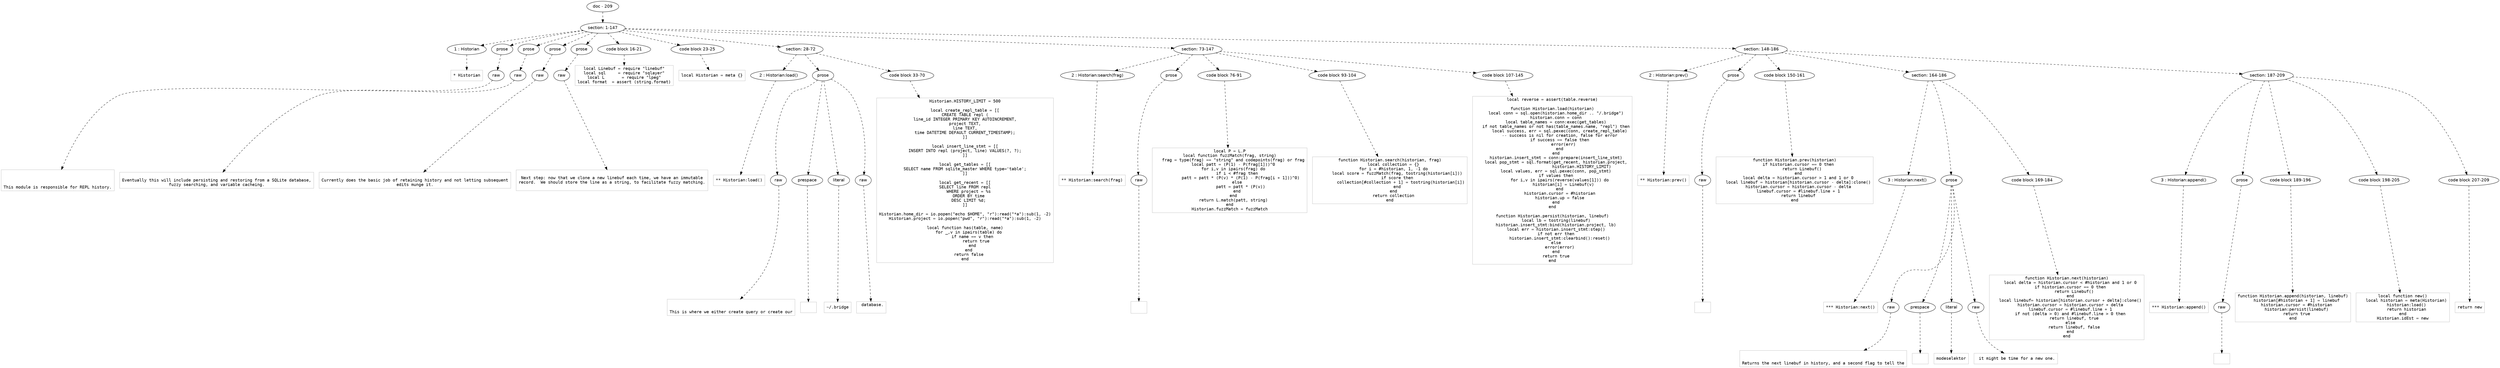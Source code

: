 digraph lpegNode {

node [fontname=Helvetica]
edge [style=dashed]

doc_0 [label="doc - 209"]


doc_0 -> { section_1}
{rank=same; section_1}

section_1 [label="section: 1-147"]


// END RANK doc_0

section_1 -> { header_2 prose_3 prose_4 prose_5 prose_6 codeblock_7 codeblock_8 section_9 section_10 section_11}
{rank=same; header_2 prose_3 prose_4 prose_5 prose_6 codeblock_7 codeblock_8 section_9 section_10 section_11}

header_2 [label="1 : Historian"]

prose_3 [label="prose"]

prose_4 [label="prose"]

prose_5 [label="prose"]

prose_6 [label="prose"]

codeblock_7 [label="code block 16-21"]

codeblock_8 [label="code block 23-25"]

section_9 [label="section: 28-72"]

section_10 [label="section: 73-147"]

section_11 [label="section: 148-186"]


// END RANK section_1

header_2 -> leaf_12
leaf_12  [color=Gray,shape=rectangle,fontname=Inconsolata,label="* Historian"]
// END RANK header_2

prose_3 -> { raw_13}
{rank=same; raw_13}

raw_13 [label="raw"]


// END RANK prose_3

raw_13 -> leaf_14
leaf_14  [color=Gray,shape=rectangle,fontname=Inconsolata,label="


This module is responsible for REPL history.
"]
// END RANK raw_13

prose_4 -> { raw_15}
{rank=same; raw_15}

raw_15 [label="raw"]


// END RANK prose_4

raw_15 -> leaf_16
leaf_16  [color=Gray,shape=rectangle,fontname=Inconsolata,label="
Eventually this will include persisting and restoring from a SQLite database,
fuzzy searching, and variable cacheing.
"]
// END RANK raw_15

prose_5 -> { raw_17}
{rank=same; raw_17}

raw_17 [label="raw"]


// END RANK prose_5

raw_17 -> leaf_18
leaf_18  [color=Gray,shape=rectangle,fontname=Inconsolata,label="
Currently does the basic job of retaining history and not letting subsequent
edits munge it.
"]
// END RANK raw_17

prose_6 -> { raw_19}
{rank=same; raw_19}

raw_19 [label="raw"]


// END RANK prose_6

raw_19 -> leaf_20
leaf_20  [color=Gray,shape=rectangle,fontname=Inconsolata,label="
Next step: now that we clone a new linebuf each time, we have an immutable
record.  We should store the line as a string, to facilitate fuzzy matching.

"]
// END RANK raw_19

codeblock_7 -> leaf_21
leaf_21  [color=Gray,shape=rectangle,fontname=Inconsolata,label="local Linebuf = require \"linebuf\"
local sql     = require \"sqlayer\"
local L       = require \"lpeg\"
local format  = assert (string.format)"]
// END RANK codeblock_7

codeblock_8 -> leaf_22
leaf_22  [color=Gray,shape=rectangle,fontname=Inconsolata,label="local Historian = meta {}"]
// END RANK codeblock_8

section_9 -> { header_23 prose_24 codeblock_25}
{rank=same; header_23 prose_24 codeblock_25}

header_23 [label="2 : Historian:load()"]

prose_24 [label="prose"]

codeblock_25 [label="code block 33-70"]


// END RANK section_9

header_23 -> leaf_26
leaf_26  [color=Gray,shape=rectangle,fontname=Inconsolata,label="** Historian:load()"]
// END RANK header_23

prose_24 -> { raw_27 prespace_28 literal_29 raw_30}
{rank=same; raw_27 prespace_28 literal_29 raw_30}

raw_27 [label="raw"]

prespace_28 [label="prespace"]

literal_29 [label="literal"]

raw_30 [label="raw"]


// END RANK prose_24

raw_27 -> leaf_31
leaf_31  [color=Gray,shape=rectangle,fontname=Inconsolata,label="

This is where we either create query or create our"]
// END RANK raw_27

prespace_28 -> leaf_32
leaf_32  [color=Gray,shape=rectangle,fontname=Inconsolata,label=" "]
// END RANK prespace_28

literal_29 -> leaf_33
leaf_33  [color=Gray,shape=rectangle,fontname=Inconsolata,label="~/.bridge"]
// END RANK literal_29

raw_30 -> leaf_34
leaf_34  [color=Gray,shape=rectangle,fontname=Inconsolata,label=" database.

"]
// END RANK raw_30

codeblock_25 -> leaf_35
leaf_35  [color=Gray,shape=rectangle,fontname=Inconsolata,label="Historian.HISTORY_LIMIT = 500

local create_repl_table = [[
CREATE TABLE repl (
line_id INTEGER PRIMARY KEY AUTOINCREMENT,
project TEXT,
line TEXT,
time DATETIME DEFAULT CURRENT_TIMESTAMP);
]]

local insert_line_stmt = [[
INSERT INTO repl (project, line) VALUES(?, ?);
]]

local get_tables = [[
SELECT name FROM sqlite_master WHERE type='table';
]]

local get_recent = [[
SELECT line FROM repl
   WHERE project = %s
   ORDER BY time
   DESC LIMIT %d;
]]

Historian.home_dir = io.popen(\"echo $HOME\", \"r\"):read(\"*a\"):sub(1, -2)
Historian.project = io.popen(\"pwd\", \"r\"):read(\"*a\"):sub(1, -2)

local function has(table, name)
   for _,v in ipairs(table) do
      if name == v then
         return true
      end
   end
   return false
end"]
// END RANK codeblock_25

section_10 -> { header_36 prose_37 codeblock_38 codeblock_39 codeblock_40}
{rank=same; header_36 prose_37 codeblock_38 codeblock_39 codeblock_40}

header_36 [label="2 : Historian:search(frag)"]

prose_37 [label="prose"]

codeblock_38 [label="code block 76-91"]

codeblock_39 [label="code block 93-104"]

codeblock_40 [label="code block 107-145"]


// END RANK section_10

header_36 -> leaf_41
leaf_41  [color=Gray,shape=rectangle,fontname=Inconsolata,label="** Historian:search(frag)"]
// END RANK header_36

prose_37 -> { raw_42}
{rank=same; raw_42}

raw_42 [label="raw"]


// END RANK prose_37

raw_42 -> leaf_43
leaf_43  [color=Gray,shape=rectangle,fontname=Inconsolata,label="

"]
// END RANK raw_42

codeblock_38 -> leaf_44
leaf_44  [color=Gray,shape=rectangle,fontname=Inconsolata,label="local P = L.P
local function fuzzMatch(frag, string)
   frag = type(frag) == \"string\" and codepoints(frag) or frag
   local patt = (P(1) - P(frag[1]))^0
   for i,v in ipairs(frag) do
      if i < #frag then
         patt = patt * (P(v) * (P(1) - P(frag[i + 1]))^0)
      else
         patt = patt * (P(v))
      end
   end
   return L.match(patt, string)
end
Historian.fuzzMatch = fuzzMatch"]
// END RANK codeblock_38

codeblock_39 -> leaf_45
leaf_45  [color=Gray,shape=rectangle,fontname=Inconsolata,label="function Historian.search(historian, frag)
   local collection = {}
   for i = #historian, 1, -1 do
      local score = fuzzMatch(frag, tostring(historian[i]))
      if score then
         collection[#collection + 1] = tostring(historian[i])
      end
   end
   return collection
end"]
// END RANK codeblock_39

codeblock_40 -> leaf_46
leaf_46  [color=Gray,shape=rectangle,fontname=Inconsolata,label="local reverse = assert(table.reverse)

function Historian.load(historian)
   local conn = sql.open(historian.home_dir .. \"/.bridge\")
   historian.conn = conn
   local table_names = conn:exec(get_tables)
   if not table_names or not has(table_names.name, \"repl\") then
      local success, err = sql.pexec(conn, create_repl_table)
      -- success is nil for creation, false for error
      if success == false then
         error(err)
      end
   end
   historian.insert_stmt = conn:prepare(insert_line_stmt)
   local pop_stmt = sql.format(get_recent, historian.project,
                        historian.HISTORY_LIMIT)
   local values, err = sql.pexec(conn, pop_stmt)
   if values then
      for i,v in ipairs(reverse(values[1])) do
         historian[i] = Linebuf(v)
      end
      historian.cursor = #historian
      historian.up = false
   end
end

function Historian.persist(historian, linebuf)
   local lb = tostring(linebuf)
   historian.insert_stmt:bind(historian.project, lb)
   local err = historian.insert_stmt:step()
   if not err then
      historian.insert_stmt:clearbind():reset()
   else
      error(error)
   end
   return true
end"]
// END RANK codeblock_40

section_11 -> { header_47 prose_48 codeblock_49 section_50 section_51}
{rank=same; header_47 prose_48 codeblock_49 section_50 section_51}

header_47 [label="2 : Historian:prev()"]

prose_48 [label="prose"]

codeblock_49 [label="code block 150-161"]

section_50 [label="section: 164-186"]

section_51 [label="section: 187-209"]


// END RANK section_11

header_47 -> leaf_52
leaf_52  [color=Gray,shape=rectangle,fontname=Inconsolata,label="** Historian:prev()"]
// END RANK header_47

prose_48 -> { raw_53}
{rank=same; raw_53}

raw_53 [label="raw"]


// END RANK prose_48

raw_53 -> leaf_54
leaf_54  [color=Gray,shape=rectangle,fontname=Inconsolata,label="
"]
// END RANK raw_53

codeblock_49 -> leaf_55
leaf_55  [color=Gray,shape=rectangle,fontname=Inconsolata,label="function Historian.prev(historian)
   if historian.cursor == 0 then
      return Linebuf()
   end
   local delta = historian.cursor > 1 and 1 or 0
   local linebuf = historian[historian.cursor - delta]:clone()
   historian.cursor = historian.cursor - delta
   linebuf.cursor = #linebuf.line + 1
   return linebuf
end"]
// END RANK codeblock_49

section_50 -> { header_56 prose_57 codeblock_58}
{rank=same; header_56 prose_57 codeblock_58}

header_56 [label="3 : Historian:next()"]

prose_57 [label="prose"]

codeblock_58 [label="code block 169-184"]


// END RANK section_50

header_56 -> leaf_59
leaf_59  [color=Gray,shape=rectangle,fontname=Inconsolata,label="*** Historian:next()"]
// END RANK header_56

prose_57 -> { raw_60 prespace_61 literal_62 raw_63}
{rank=same; raw_60 prespace_61 literal_62 raw_63}

raw_60 [label="raw"]

prespace_61 [label="prespace"]

literal_62 [label="literal"]

raw_63 [label="raw"]


// END RANK prose_57

raw_60 -> leaf_64
leaf_64  [color=Gray,shape=rectangle,fontname=Inconsolata,label="

Returns the next linebuf in history, and a second flag to tell the"]
// END RANK raw_60

prespace_61 -> leaf_65
leaf_65  [color=Gray,shape=rectangle,fontname=Inconsolata,label=""]
// END RANK prespace_61

literal_62 -> leaf_66
leaf_66  [color=Gray,shape=rectangle,fontname=Inconsolata,label="modeselektor"]
// END RANK literal_62

raw_63 -> leaf_67
leaf_67  [color=Gray,shape=rectangle,fontname=Inconsolata,label=" it might be time for a new one.
"]
// END RANK raw_63

codeblock_58 -> leaf_68
leaf_68  [color=Gray,shape=rectangle,fontname=Inconsolata,label="function Historian.next(historian)
   local delta = historian.cursor < #historian and 1 or 0
   if historian.cursor == 0 then
      return Linebuf()
   end
   local linebuf= historian[historian.cursor + delta]:clone()
   historian.cursor = historian.cursor + delta
   linebuf.cursor = #linebuf.line + 1
   if not (delta > 0) and #linebuf.line > 0 then
      return linebuf, true
   else
      return linebuf, false
   end
end"]
// END RANK codeblock_58

section_51 -> { header_69 prose_70 codeblock_71 codeblock_72 codeblock_73}
{rank=same; header_69 prose_70 codeblock_71 codeblock_72 codeblock_73}

header_69 [label="3 : Historian:append()"]

prose_70 [label="prose"]

codeblock_71 [label="code block 189-196"]

codeblock_72 [label="code block 198-205"]

codeblock_73 [label="code block 207-209"]


// END RANK section_51

header_69 -> leaf_74
leaf_74  [color=Gray,shape=rectangle,fontname=Inconsolata,label="*** Historian:append()"]
// END RANK header_69

prose_70 -> { raw_75}
{rank=same; raw_75}

raw_75 [label="raw"]


// END RANK prose_70

raw_75 -> leaf_76
leaf_76  [color=Gray,shape=rectangle,fontname=Inconsolata,label="
"]
// END RANK raw_75

codeblock_71 -> leaf_77
leaf_77  [color=Gray,shape=rectangle,fontname=Inconsolata,label="function Historian.append(historian, linebuf)
   historian[#historian + 1] = linebuf
   historian.cursor = #historian
   historian:persist(linebuf)
   return true
end"]
// END RANK codeblock_71

codeblock_72 -> leaf_78
leaf_78  [color=Gray,shape=rectangle,fontname=Inconsolata,label="local function new()
   local historian = meta(Historian)
   historian:load()
   return historian
end
Historian.idEst = new"]
// END RANK codeblock_72

codeblock_73 -> leaf_79
leaf_79  [color=Gray,shape=rectangle,fontname=Inconsolata,label="return new"]
// END RANK codeblock_73


}

